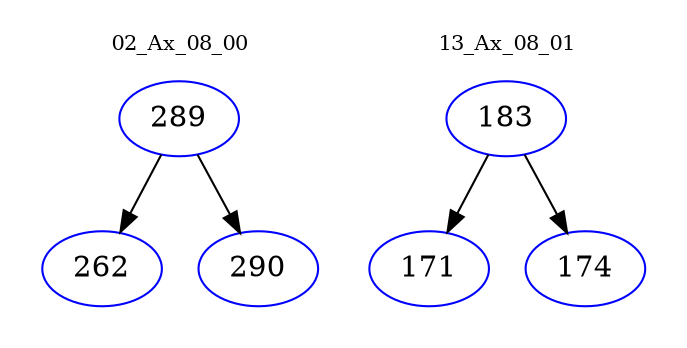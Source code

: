 digraph{
subgraph cluster_0 {
color = white
label = "02_Ax_08_00";
fontsize=10;
T0_289 [label="289", color="blue"]
T0_289 -> T0_262 [color="black"]
T0_262 [label="262", color="blue"]
T0_289 -> T0_290 [color="black"]
T0_290 [label="290", color="blue"]
}
subgraph cluster_1 {
color = white
label = "13_Ax_08_01";
fontsize=10;
T1_183 [label="183", color="blue"]
T1_183 -> T1_171 [color="black"]
T1_171 [label="171", color="blue"]
T1_183 -> T1_174 [color="black"]
T1_174 [label="174", color="blue"]
}
}
